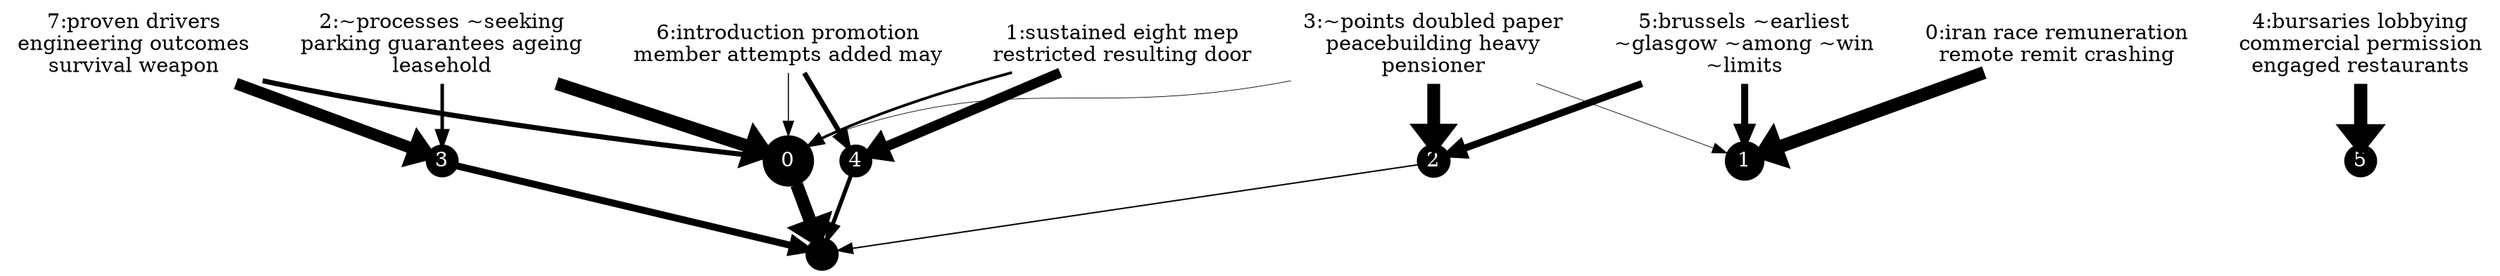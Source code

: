 strict digraph {
	node [shape=point];
	n1_0 -> n2_0 [penwidth=8.81];
	n0_1 -> n1_0 [penwidth=1.83];
	n0_1 -> n1_4 [penwidth=6.86];
	n0_2 -> n1_0 [penwidth=8.80];
	n0_2 -> n1_3 [penwidth=2.39];
	n0_3 -> n1_0 [penwidth=0.42];
	n0_3 -> n1_1 [penwidth=0.42];
	n0_3 -> n1_2 [penwidth=8.76];
	n0_6 -> n1_0 [penwidth=0.74];
	n0_6 -> n1_4 [penwidth=3.42];
	n0_7 -> n1_0 [penwidth=3.49];
	n0_7 -> n1_3 [penwidth=7.99];
	n0_0 -> n1_1 [penwidth=8.86];
	n0_5 -> n1_1 [penwidth=4.80];
	n0_5 -> n1_2 [penwidth=4.84];
	n1_2 -> n2_0 [penwidth=0.96];
	n1_3 -> n2_0 [penwidth=4.80];
	n1_4 -> n2_0 [penwidth=2.80];
	n0_4 -> n1_5 [penwidth=9.00];
	n1_0 [shape=circle,margin="0,0",style=filled,fillcolor=black,fontcolor=white,height=0.47,label="0"]
	n0_1 [label="1:sustained eight mep
restricted resulting door",shape=none,fontcolor="black"]
	n0_2 [label="2:~processes ~seeking
parking guarantees ageing
leasehold",shape=none,fontcolor="black"]
	n0_3 [label="3:~points doubled paper
peacebuilding heavy
pensioner",shape=none,fontcolor="black"]
	n0_6 [label="6:introduction promotion
member attempts added may",shape=none,fontcolor="black"]
	n0_7 [label="7:proven drivers
engineering outcomes
survival weapon",shape=none,fontcolor="black"]
	n1_1 [shape=circle,margin="0,0",style=filled,fillcolor=black,fontcolor=white,height=0.36,label="1"]
	n0_0 [label="0:iran race remuneration
remote remit crashing",shape=none,fontcolor="black"]
	n0_5 [label="5:brussels ~earliest
~glasgow ~among ~win
~limits",shape=none,fontcolor="black"]
	n1_2 [shape=circle,margin="0,0",style=filled,fillcolor=black,fontcolor=white,height=0.30,label="2"]
	n1_3 [shape=circle,margin="0,0",style=filled,fillcolor=black,fontcolor=white,height=0.22,label="3"]
	n1_4 [shape=circle,margin="0,0",style=filled,fillcolor=black,fontcolor=white,height=0.19,label="4"]
	n1_5 [shape=circle,margin="0,0",style=filled,fillcolor=black,fontcolor=white,height=0.06,label="5"]
	n0_4 [label="4:bursaries lobbying
commercial permission
engaged restaurants",shape=none,fontcolor="black"]
	n2_0 [shape=point,height=0.30]
}